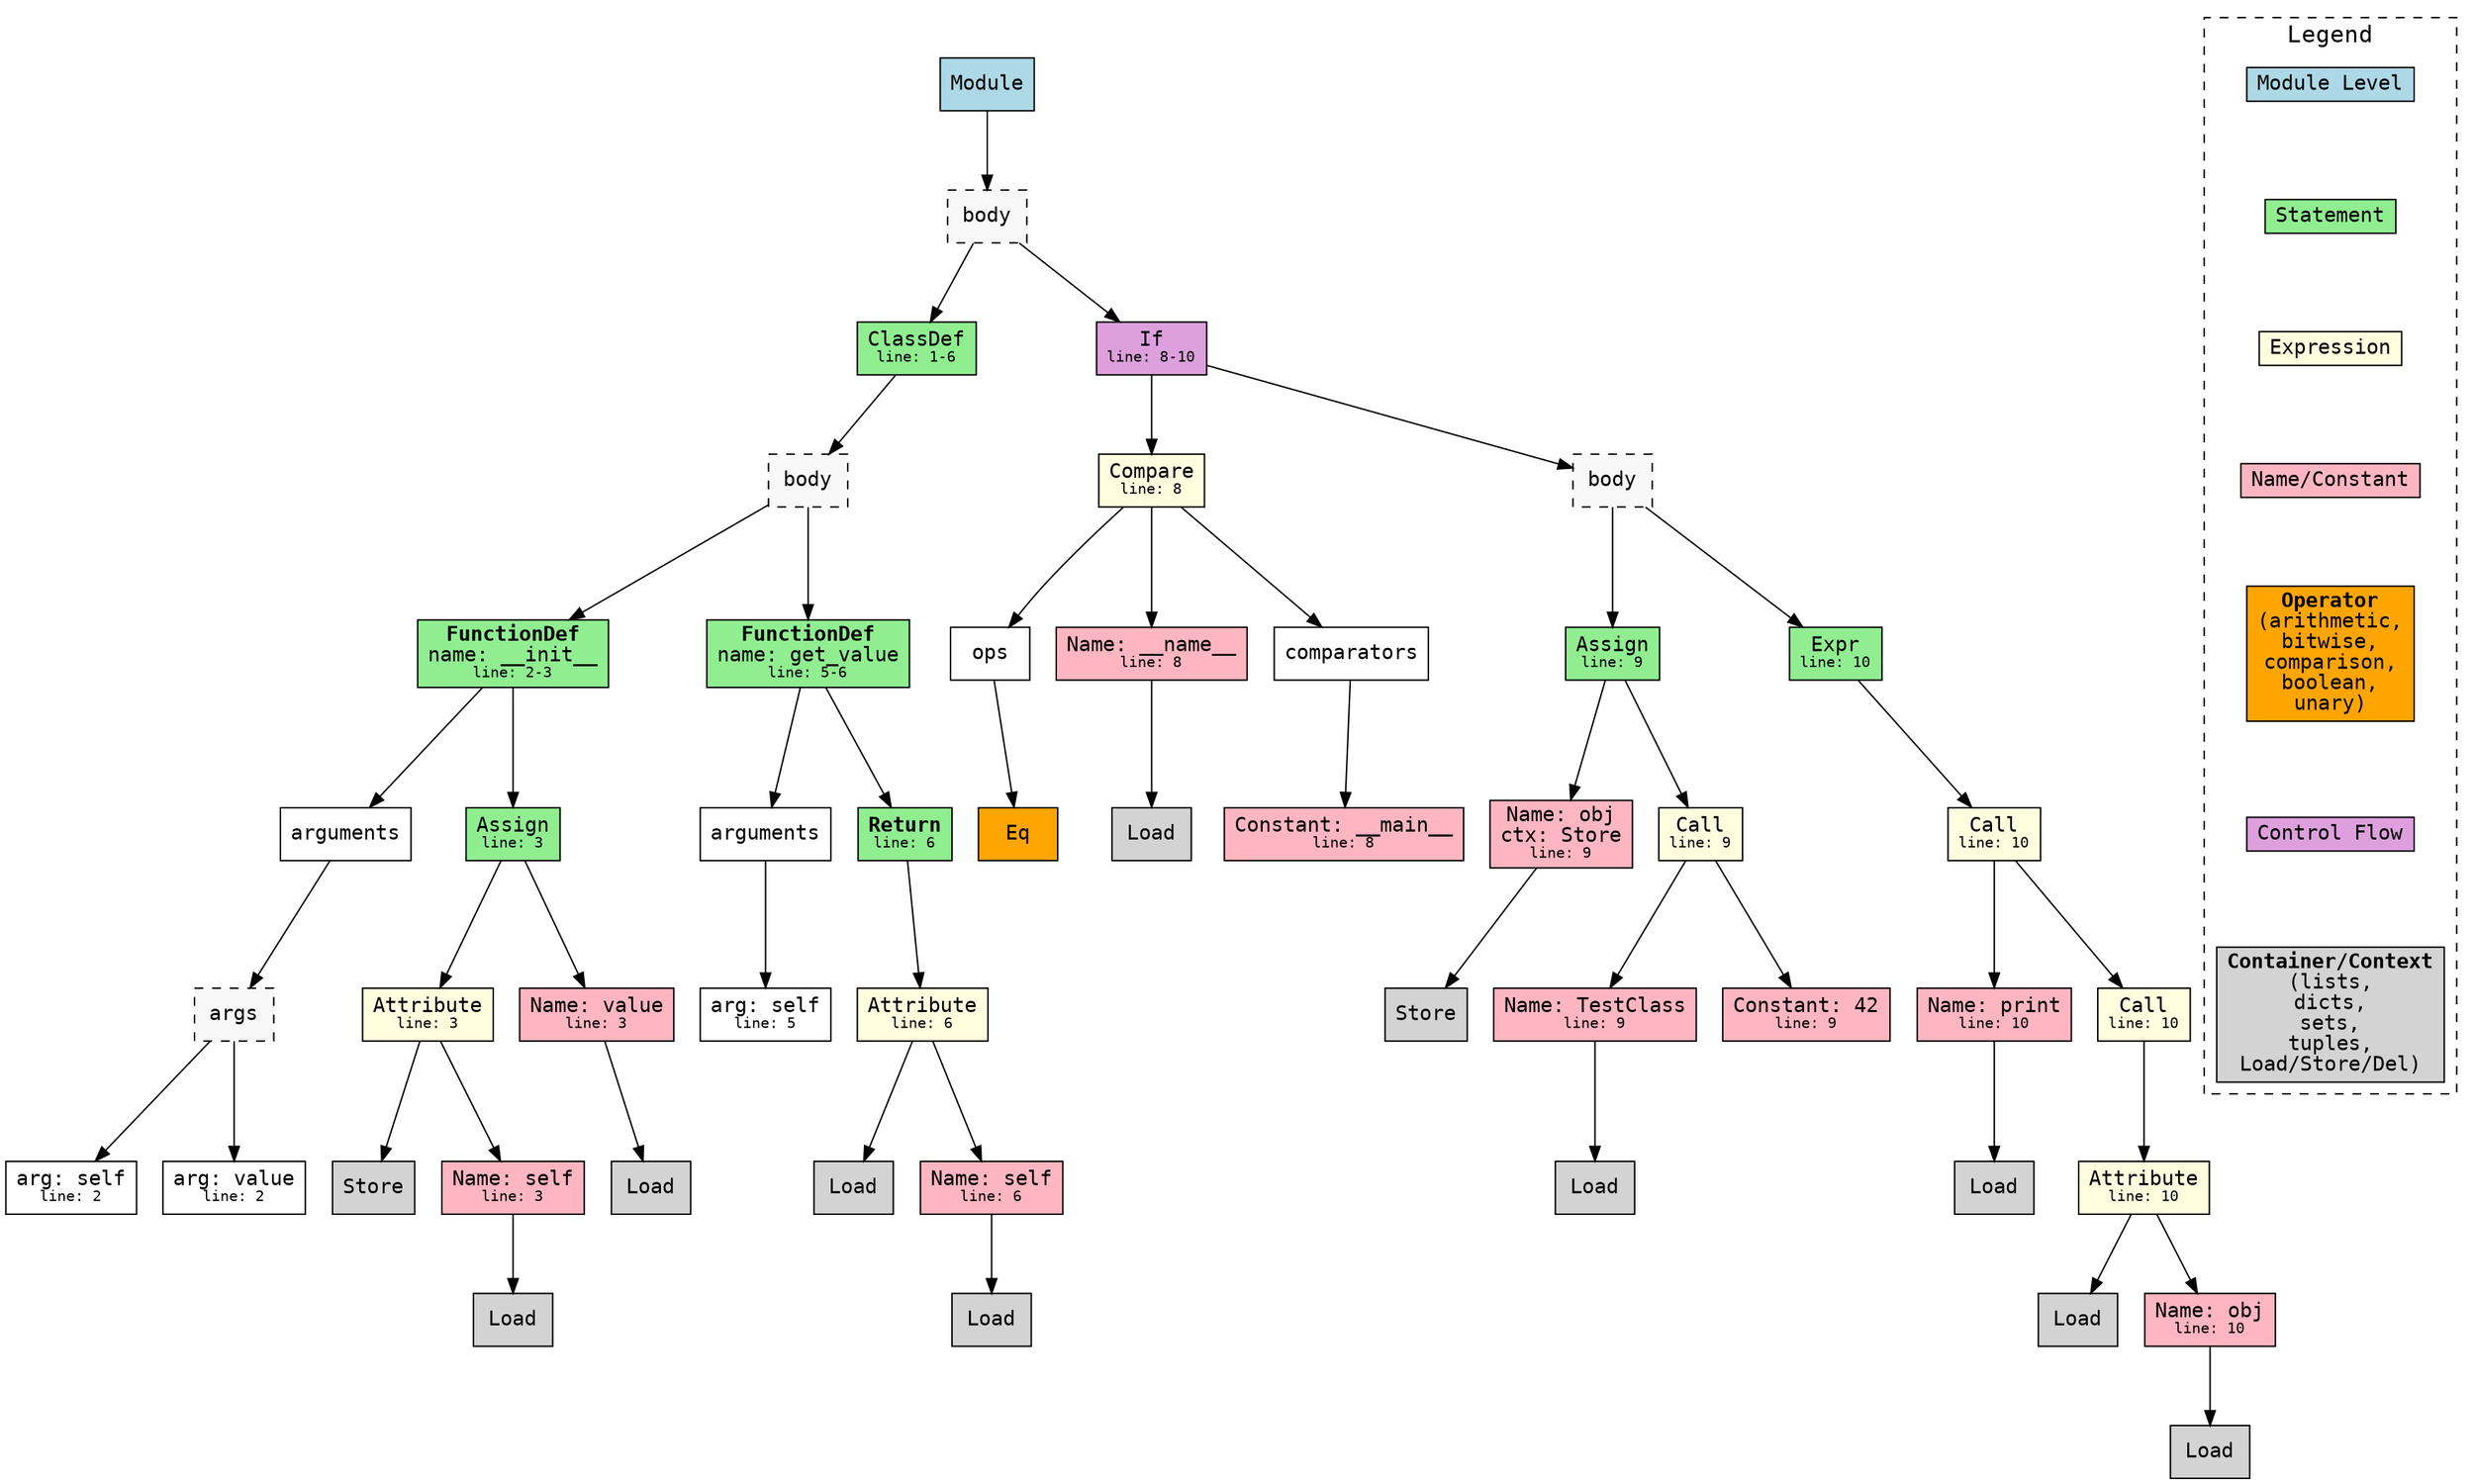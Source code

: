 digraph ast {
	node [fontname=Consolas margin="0.1,0.05" shape=box]
	graph [rankdir=TB ranksep=0.75]
	edge [fontname=Consolas fontsize=10]
	node_1 [label=<Module> fillcolor=lightblue shape=box style=filled]
	node_2 [label=<body> fillcolor="#f8f8f8" shape=box style="filled,dashed"]
	node_1 -> node_2
	node_3 [label=<ClassDef<BR/><FONT POINT-SIZE="10">line: 1-6</FONT>> fillcolor=lightgreen shape=box style=filled]
	node_2 -> node_3
	node_4 [label=<body> fillcolor="#f8f8f8" shape=box style="filled,dashed"]
	node_3 -> node_4
	node_5 [label=<<B>FunctionDef</B><BR/>name: __init__<BR/><FONT POINT-SIZE="10">line: 2-3</FONT>> fillcolor=lightgreen shape=box style=filled]
	node_4 -> node_5
	node_6 [label=<arguments> fillcolor=white shape=box style=filled]
	node_5 -> node_6
	node_7 [label=<args> fillcolor="#f8f8f8" shape=box style="filled,dashed"]
	node_6 -> node_7
	node_8 [label=<arg: self<BR/><FONT POINT-SIZE="10">line: 2</FONT>> fillcolor=white shape=box style=filled]
	node_7 -> node_8
	node_9 [label=<arg: value<BR/><FONT POINT-SIZE="10">line: 2</FONT>> fillcolor=white shape=box style=filled]
	node_7 -> node_9
	node_10 [label=<Assign<BR/><FONT POINT-SIZE="10">line: 3</FONT>> fillcolor=lightgreen shape=box style=filled]
	node_5 -> node_10
	node_11 [label=<Attribute<BR/><FONT POINT-SIZE="10">line: 3</FONT>> fillcolor=lightyellow shape=box style=filled]
	node_10 -> node_11
	node_12 [label=<Store> fillcolor=lightgrey shape=box style=filled]
	node_11 -> node_12
	node_13 [label=<Name: self<BR/><FONT POINT-SIZE="10">line: 3</FONT>> fillcolor=lightpink shape=box style=filled]
	node_11 -> node_13
	node_14 [label=<Load> fillcolor=lightgrey shape=box style=filled]
	node_13 -> node_14
	node_15 [label=<Name: value<BR/><FONT POINT-SIZE="10">line: 3</FONT>> fillcolor=lightpink shape=box style=filled]
	node_10 -> node_15
	node_16 [label=<Load> fillcolor=lightgrey shape=box style=filled]
	node_15 -> node_16
	node_17 [label=<<B>FunctionDef</B><BR/>name: get_value<BR/><FONT POINT-SIZE="10">line: 5-6</FONT>> fillcolor=lightgreen shape=box style=filled]
	node_4 -> node_17
	node_18 [label=<arguments> fillcolor=white shape=box style=filled]
	node_17 -> node_18
	node_19 [label=<arg: self<BR/><FONT POINT-SIZE="10">line: 5</FONT>> fillcolor=white shape=box style=filled]
	node_18 -> node_19
	node_20 [label=<<B>Return</B><BR/><FONT POINT-SIZE="10">line: 6</FONT>> fillcolor=lightgreen shape=box style=filled]
	node_17 -> node_20
	node_21 [label=<Attribute<BR/><FONT POINT-SIZE="10">line: 6</FONT>> fillcolor=lightyellow shape=box style=filled]
	node_20 -> node_21
	node_22 [label=<Load> fillcolor=lightgrey shape=box style=filled]
	node_21 -> node_22
	node_23 [label=<Name: self<BR/><FONT POINT-SIZE="10">line: 6</FONT>> fillcolor=lightpink shape=box style=filled]
	node_21 -> node_23
	node_24 [label=<Load> fillcolor=lightgrey shape=box style=filled]
	node_23 -> node_24
	node_25 [label=<If<BR/><FONT POINT-SIZE="10">line: 8-10</FONT>> fillcolor=plum shape=box style=filled]
	node_2 -> node_25
	node_26 [label=<Compare<BR/><FONT POINT-SIZE="10">line: 8</FONT>> fillcolor=lightyellow shape=box style=filled]
	node_25 -> node_26
	node_27 [label=<ops> fillcolor=white shape=box style=filled]
	node_26 -> node_27
	node_28 [label=<Eq> fillcolor=orange shape=box style=filled]
	node_27 -> node_28
	node_29 [label=<Name: __name__<BR/><FONT POINT-SIZE="10">line: 8</FONT>> fillcolor=lightpink shape=box style=filled]
	node_26 -> node_29
	node_30 [label=<Load> fillcolor=lightgrey shape=box style=filled]
	node_29 -> node_30
	node_31 [label=<comparators> fillcolor=white shape=box style=filled]
	node_26 -> node_31
	node_32 [label=<Constant: __main__<BR/><FONT POINT-SIZE="10">line: 8</FONT>> fillcolor=lightpink shape=box style=filled]
	node_31 -> node_32
	node_33 [label=<body> fillcolor="#f8f8f8" shape=box style="filled,dashed"]
	node_25 -> node_33
	node_34 [label=<Assign<BR/><FONT POINT-SIZE="10">line: 9</FONT>> fillcolor=lightgreen shape=box style=filled]
	node_33 -> node_34
	node_35 [label=<Name: obj<BR/>ctx: Store<BR/><FONT POINT-SIZE="10">line: 9</FONT>> fillcolor=lightpink shape=box style=filled]
	node_34 -> node_35
	node_36 [label=<Store> fillcolor=lightgrey shape=box style=filled]
	node_35 -> node_36
	node_37 [label=<Call<BR/><FONT POINT-SIZE="10">line: 9</FONT>> fillcolor=lightyellow shape=box style=filled]
	node_34 -> node_37
	node_38 [label=<Name: TestClass<BR/><FONT POINT-SIZE="10">line: 9</FONT>> fillcolor=lightpink shape=box style=filled]
	node_37 -> node_38
	node_39 [label=<Load> fillcolor=lightgrey shape=box style=filled]
	node_38 -> node_39
	node_40 [label=<Constant: 42<BR/><FONT POINT-SIZE="10">line: 9</FONT>> fillcolor=lightpink shape=box style=filled]
	node_37 -> node_40
	node_41 [label=<Expr<BR/><FONT POINT-SIZE="10">line: 10</FONT>> fillcolor=lightgreen shape=box style=filled]
	node_33 -> node_41
	node_42 [label=<Call<BR/><FONT POINT-SIZE="10">line: 10</FONT>> fillcolor=lightyellow shape=box style=filled]
	node_41 -> node_42
	node_43 [label=<Name: print<BR/><FONT POINT-SIZE="10">line: 10</FONT>> fillcolor=lightpink shape=box style=filled]
	node_42 -> node_43
	node_44 [label=<Load> fillcolor=lightgrey shape=box style=filled]
	node_43 -> node_44
	node_45 [label=<Call<BR/><FONT POINT-SIZE="10">line: 10</FONT>> fillcolor=lightyellow shape=box style=filled]
	node_42 -> node_45
	node_46 [label=<Attribute<BR/><FONT POINT-SIZE="10">line: 10</FONT>> fillcolor=lightyellow shape=box style=filled]
	node_45 -> node_46
	node_47 [label=<Load> fillcolor=lightgrey shape=box style=filled]
	node_46 -> node_47
	node_48 [label=<Name: obj<BR/><FONT POINT-SIZE="10">line: 10</FONT>> fillcolor=lightpink shape=box style=filled]
	node_46 -> node_48
	node_49 [label=<Load> fillcolor=lightgrey shape=box style=filled]
	node_48 -> node_49
	legend_anchor [label="" height=0.01 shape=point style=invis width=0.01]
	subgraph cluster_legend {
		fontname=Consolas fontsize=16 label=Legend style=dashed
		node [fontname=Consolas height=0.3 shape=box style=filled width=1]
		legend_Module [label=<Module Level> fillcolor=lightblue]
		legend_FunctionDef [label=<Statement> fillcolor=lightgreen]
		legend_BinOp [label=<Expression> fillcolor=lightyellow]
		legend_Name [label=<Name/Constant> fillcolor=lightpink]
		legend_Add [label=<<B>Operator</B><BR/>(arithmetic,<BR/>bitwise,<BR/>comparison,<BR/>boolean,<BR/>unary)> fillcolor=orange]
		legend_If [label=<Control Flow> fillcolor=plum]
		legend_List [label=<<B>Container/Context</B><BR/>(lists,<BR/>dicts,<BR/>sets,<BR/>tuples,<BR/>Load/Store/Del)> fillcolor=lightgrey]
		rank=same
		legend_Module -> legend_FunctionDef [style=invis]
		legend_FunctionDef -> legend_BinOp [style=invis]
		legend_BinOp -> legend_Name [style=invis]
		legend_Name -> legend_Add [style=invis]
		legend_Add -> legend_If [style=invis]
		legend_If -> legend_List [style=invis]
	}
	rank=same
	legend_anchor -> legend_Module [constraint=false style=invis]
}
